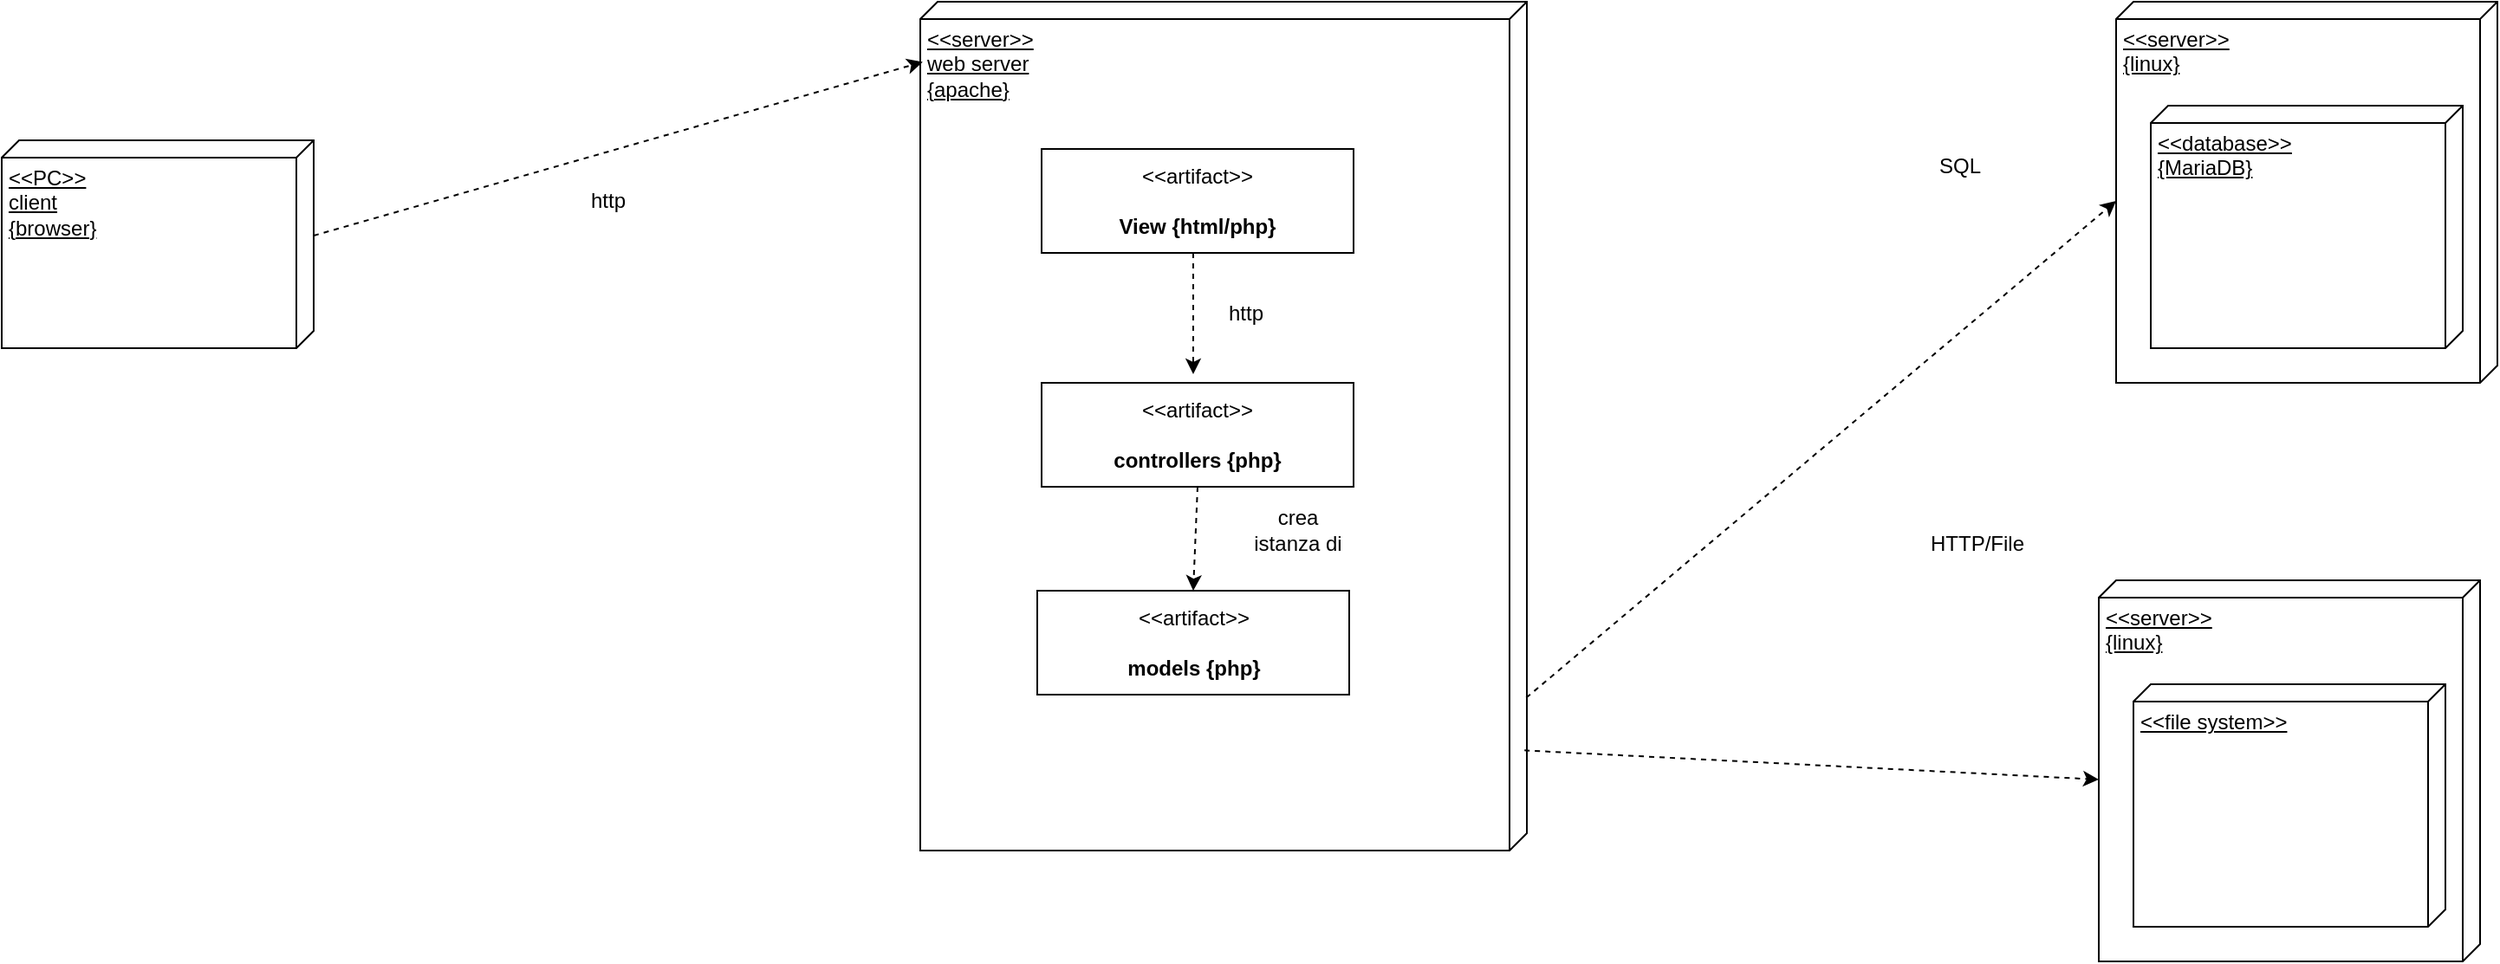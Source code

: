 <mxfile version="27.1.6">
  <diagram name="Pagina-1" id="umbcKrWkObhpTiIChdeF">
    <mxGraphModel dx="3318" dy="2549" grid="1" gridSize="10" guides="1" tooltips="1" connect="1" arrows="1" fold="1" page="1" pageScale="1" pageWidth="827" pageHeight="1169" math="0" shadow="0">
      <root>
        <mxCell id="0" />
        <mxCell id="1" parent="0" />
        <mxCell id="Gq6X4qV2zcUeMhSdZaim-1" value="&amp;lt;&amp;lt;server&amp;gt;&amp;gt;&lt;div&gt;web server&lt;/div&gt;&lt;div&gt;{apache}&lt;/div&gt;" style="verticalAlign=top;align=left;spacingTop=8;spacingLeft=2;spacingRight=12;shape=cube;size=10;direction=south;fontStyle=4;html=1;whiteSpace=wrap;" parent="1" vertex="1">
          <mxGeometry x="-270" y="-870" width="350" height="490" as="geometry" />
        </mxCell>
        <mxCell id="Gq6X4qV2zcUeMhSdZaim-2" value="&amp;lt;&amp;lt;server&amp;gt;&amp;gt;&lt;div&gt;{linux}&lt;/div&gt;" style="verticalAlign=top;align=left;spacingTop=8;spacingLeft=2;spacingRight=12;shape=cube;size=10;direction=south;fontStyle=4;html=1;whiteSpace=wrap;" parent="1" vertex="1">
          <mxGeometry x="420" y="-870" width="220" height="220" as="geometry" />
        </mxCell>
        <mxCell id="Gq6X4qV2zcUeMhSdZaim-3" value="&amp;lt;&amp;lt;database&amp;gt;&amp;gt;&lt;div&gt;{MariaDB}&lt;/div&gt;" style="verticalAlign=top;align=left;spacingTop=8;spacingLeft=2;spacingRight=12;shape=cube;size=10;direction=south;fontStyle=4;html=1;whiteSpace=wrap;" parent="1" vertex="1">
          <mxGeometry x="440" y="-810" width="180" height="140" as="geometry" />
        </mxCell>
        <mxCell id="Gq6X4qV2zcUeMhSdZaim-13" value="&amp;lt;&amp;lt;PC&amp;gt;&amp;gt;&lt;div&gt;&lt;span style=&quot;background-color: transparent; color: light-dark(rgb(0, 0, 0), rgb(255, 255, 255));&quot;&gt;client&lt;/span&gt;&lt;/div&gt;&lt;div&gt;&lt;span style=&quot;background-color: transparent; color: light-dark(rgb(0, 0, 0), rgb(255, 255, 255));&quot;&gt;{browser}&lt;/span&gt;&lt;br&gt;&lt;/div&gt;" style="verticalAlign=top;align=left;spacingTop=8;spacingLeft=2;spacingRight=12;shape=cube;size=10;direction=south;fontStyle=4;html=1;whiteSpace=wrap;" parent="1" vertex="1">
          <mxGeometry x="-800" y="-790" width="180" height="120" as="geometry" />
        </mxCell>
        <mxCell id="Gq6X4qV2zcUeMhSdZaim-26" value="&amp;lt;&amp;lt;server&amp;gt;&amp;gt;&lt;div&gt;{linux}&lt;/div&gt;" style="verticalAlign=top;align=left;spacingTop=8;spacingLeft=2;spacingRight=12;shape=cube;size=10;direction=south;fontStyle=4;html=1;whiteSpace=wrap;" parent="1" vertex="1">
          <mxGeometry x="410" y="-536" width="220" height="220" as="geometry" />
        </mxCell>
        <mxCell id="Gq6X4qV2zcUeMhSdZaim-27" value="&amp;lt;&amp;lt;file system&amp;gt;&amp;gt;" style="verticalAlign=top;align=left;spacingTop=8;spacingLeft=2;spacingRight=12;shape=cube;size=10;direction=south;fontStyle=4;html=1;whiteSpace=wrap;" parent="1" vertex="1">
          <mxGeometry x="430" y="-476" width="180" height="140" as="geometry" />
        </mxCell>
        <mxCell id="Gq6X4qV2zcUeMhSdZaim-53" value="" style="html=1;labelBackgroundColor=#ffffff;startArrow=none;startFill=0;startSize=6;endArrow=classic;endFill=1;endSize=6;jettySize=auto;orthogonalLoop=1;strokeWidth=1;dashed=1;fontSize=14;rounded=0;" parent="1" edge="1">
          <mxGeometry width="60" height="60" relative="1" as="geometry">
            <mxPoint x="-112.5" y="-725" as="sourcePoint" />
            <mxPoint x="-112.5" y="-655" as="targetPoint" />
          </mxGeometry>
        </mxCell>
        <mxCell id="Gq6X4qV2zcUeMhSdZaim-55" value="" style="html=1;labelBackgroundColor=#ffffff;startArrow=none;startFill=0;startSize=6;endArrow=classic;endFill=1;endSize=6;jettySize=auto;orthogonalLoop=1;strokeWidth=1;dashed=1;fontSize=14;rounded=0;exitX=0.5;exitY=1;exitDx=0;exitDy=0;entryX=0.5;entryY=0;entryDx=0;entryDy=0;" parent="1" source="dAPVQV0xI5T5EJiJ2oGQ-1" target="dAPVQV0xI5T5EJiJ2oGQ-2" edge="1">
          <mxGeometry width="60" height="60" relative="1" as="geometry">
            <mxPoint x="-129.57" y="-590" as="sourcePoint" />
            <mxPoint x="-130" y="-550" as="targetPoint" />
          </mxGeometry>
        </mxCell>
        <mxCell id="Gq6X4qV2zcUeMhSdZaim-56" value="" style="html=1;labelBackgroundColor=#ffffff;startArrow=none;startFill=0;startSize=6;endArrow=classic;endFill=1;endSize=6;jettySize=auto;orthogonalLoop=1;strokeWidth=1;dashed=1;fontSize=14;rounded=0;exitX=0.82;exitY=0.001;exitDx=0;exitDy=0;exitPerimeter=0;entryX=0;entryY=0;entryDx=115;entryDy=220;entryPerimeter=0;" parent="1" source="Gq6X4qV2zcUeMhSdZaim-1" target="Gq6X4qV2zcUeMhSdZaim-2" edge="1">
          <mxGeometry width="60" height="60" relative="1" as="geometry">
            <mxPoint x="630" y="730" as="sourcePoint" />
            <mxPoint x="690" y="670" as="targetPoint" />
          </mxGeometry>
        </mxCell>
        <mxCell id="Gq6X4qV2zcUeMhSdZaim-57" value="" style="html=1;labelBackgroundColor=#ffffff;startArrow=none;startFill=0;startSize=6;endArrow=classic;endFill=1;endSize=6;jettySize=auto;orthogonalLoop=1;strokeWidth=1;dashed=1;fontSize=14;rounded=0;exitX=0.882;exitY=0.004;exitDx=0;exitDy=0;exitPerimeter=0;entryX=0;entryY=0;entryDx=115;entryDy=220;entryPerimeter=0;" parent="1" source="Gq6X4qV2zcUeMhSdZaim-1" target="Gq6X4qV2zcUeMhSdZaim-26" edge="1">
          <mxGeometry width="60" height="60" relative="1" as="geometry">
            <mxPoint x="680" y="920" as="sourcePoint" />
            <mxPoint x="740" y="860" as="targetPoint" />
          </mxGeometry>
        </mxCell>
        <mxCell id="Gq6X4qV2zcUeMhSdZaim-58" value="SQL" style="text;html=1;align=center;verticalAlign=middle;whiteSpace=wrap;rounded=0;" parent="1" vertex="1">
          <mxGeometry x="300" y="-790" width="60" height="30" as="geometry" />
        </mxCell>
        <mxCell id="Gq6X4qV2zcUeMhSdZaim-59" value="HTTP/File" style="text;html=1;align=center;verticalAlign=middle;whiteSpace=wrap;rounded=0;" parent="1" vertex="1">
          <mxGeometry x="310" y="-572" width="60" height="30" as="geometry" />
        </mxCell>
        <mxCell id="Gq6X4qV2zcUeMhSdZaim-60" value="crea istanza di" style="text;html=1;align=center;verticalAlign=middle;whiteSpace=wrap;rounded=0;" parent="1" vertex="1">
          <mxGeometry x="-82.5" y="-580" width="60" height="30" as="geometry" />
        </mxCell>
        <mxCell id="Gq6X4qV2zcUeMhSdZaim-75" value="http" style="text;html=1;align=center;verticalAlign=middle;whiteSpace=wrap;rounded=0;" parent="1" vertex="1">
          <mxGeometry x="-112.5" y="-705" width="60" height="30" as="geometry" />
        </mxCell>
        <mxCell id="Gq6X4qV2zcUeMhSdZaim-49" value="&amp;lt;&amp;lt;artifact&amp;gt;&amp;gt;&lt;br&gt;&lt;br&gt;&lt;b&gt;View {html/php}&lt;/b&gt;" style="html=1;align=center;verticalAlign=middle;dashed=0;whiteSpace=wrap;" parent="1" vertex="1">
          <mxGeometry x="-200" y="-785" width="180" height="60" as="geometry" />
        </mxCell>
        <mxCell id="Gq6X4qV2zcUeMhSdZaim-83" value="" style="html=1;labelBackgroundColor=#ffffff;startArrow=none;startFill=0;startSize=6;endArrow=classic;endFill=1;endSize=6;jettySize=auto;orthogonalLoop=1;strokeWidth=1;dashed=1;fontSize=14;rounded=0;exitX=0;exitY=0;exitDx=55;exitDy=0;exitPerimeter=0;entryX=0.071;entryY=0.996;entryDx=0;entryDy=0;entryPerimeter=0;" parent="1" source="Gq6X4qV2zcUeMhSdZaim-13" target="Gq6X4qV2zcUeMhSdZaim-1" edge="1">
          <mxGeometry width="60" height="60" relative="1" as="geometry">
            <mxPoint x="-560" y="-700" as="sourcePoint" />
            <mxPoint x="-500" y="-760" as="targetPoint" />
          </mxGeometry>
        </mxCell>
        <mxCell id="Gq6X4qV2zcUeMhSdZaim-84" value="http" style="text;html=1;align=center;verticalAlign=middle;whiteSpace=wrap;rounded=0;" parent="1" vertex="1">
          <mxGeometry x="-480" y="-770" width="60" height="30" as="geometry" />
        </mxCell>
        <mxCell id="dAPVQV0xI5T5EJiJ2oGQ-1" value="&amp;lt;&amp;lt;artifact&amp;gt;&amp;gt;&lt;br&gt;&lt;br&gt;&lt;b&gt;controllers {php}&lt;/b&gt;" style="html=1;align=center;verticalAlign=middle;dashed=0;whiteSpace=wrap;" vertex="1" parent="1">
          <mxGeometry x="-200" y="-650" width="180" height="60" as="geometry" />
        </mxCell>
        <mxCell id="dAPVQV0xI5T5EJiJ2oGQ-2" value="&amp;lt;&amp;lt;artifact&amp;gt;&amp;gt;&lt;br&gt;&lt;br&gt;&lt;b&gt;models {php}&lt;/b&gt;" style="html=1;align=center;verticalAlign=middle;dashed=0;whiteSpace=wrap;" vertex="1" parent="1">
          <mxGeometry x="-202.5" y="-530" width="180" height="60" as="geometry" />
        </mxCell>
      </root>
    </mxGraphModel>
  </diagram>
</mxfile>
